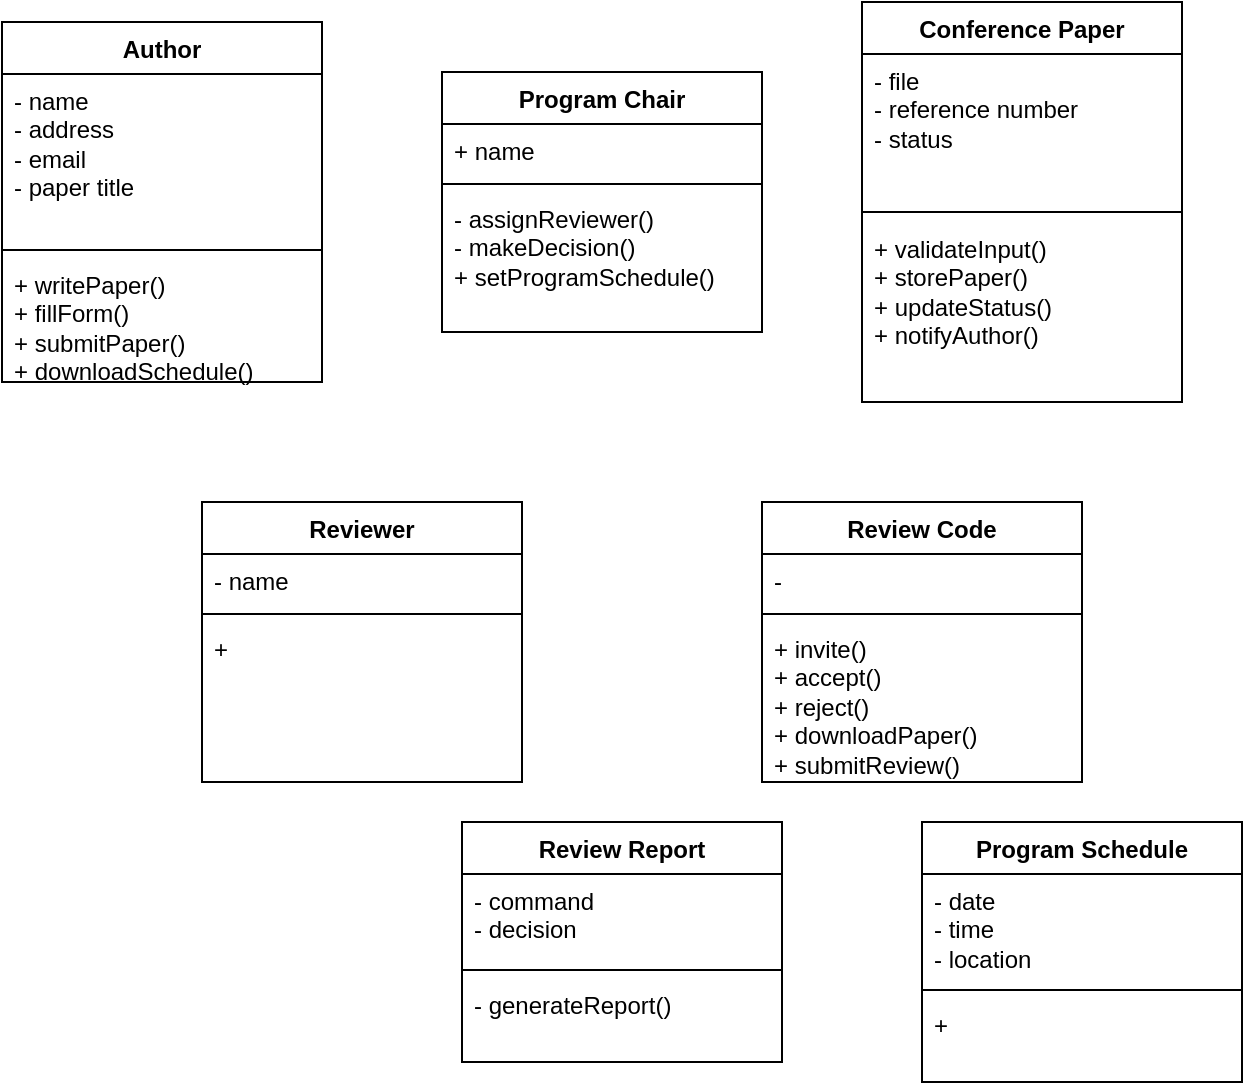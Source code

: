 <mxfile version="24.8.2">
  <diagram name="Page-1" id="eSx-QkeiwQRwHNvZ2RWU">
    <mxGraphModel dx="1050" dy="522" grid="1" gridSize="10" guides="1" tooltips="1" connect="1" arrows="1" fold="1" page="1" pageScale="1" pageWidth="850" pageHeight="1100" math="0" shadow="0">
      <root>
        <mxCell id="0" />
        <mxCell id="1" parent="0" />
        <mxCell id="tui6F7jNBKR_N0LMmF0U-1" value="Author" style="swimlane;fontStyle=1;align=center;verticalAlign=top;childLayout=stackLayout;horizontal=1;startSize=26;horizontalStack=0;resizeParent=1;resizeParentMax=0;resizeLast=0;collapsible=1;marginBottom=0;whiteSpace=wrap;html=1;" vertex="1" parent="1">
          <mxGeometry x="80" y="80" width="160" height="180" as="geometry" />
        </mxCell>
        <mxCell id="tui6F7jNBKR_N0LMmF0U-2" value="&lt;div&gt;- name&lt;/div&gt;- address&lt;div&gt;- email&lt;/div&gt;&lt;div&gt;- paper title&lt;/div&gt;" style="text;strokeColor=none;fillColor=none;align=left;verticalAlign=top;spacingLeft=4;spacingRight=4;overflow=hidden;rotatable=0;points=[[0,0.5],[1,0.5]];portConstraint=eastwest;whiteSpace=wrap;html=1;" vertex="1" parent="tui6F7jNBKR_N0LMmF0U-1">
          <mxGeometry y="26" width="160" height="84" as="geometry" />
        </mxCell>
        <mxCell id="tui6F7jNBKR_N0LMmF0U-3" value="" style="line;strokeWidth=1;fillColor=none;align=left;verticalAlign=middle;spacingTop=-1;spacingLeft=3;spacingRight=3;rotatable=0;labelPosition=right;points=[];portConstraint=eastwest;strokeColor=inherit;" vertex="1" parent="tui6F7jNBKR_N0LMmF0U-1">
          <mxGeometry y="110" width="160" height="8" as="geometry" />
        </mxCell>
        <mxCell id="tui6F7jNBKR_N0LMmF0U-4" value="+ writePaper()&lt;div&gt;+ fillForm()&lt;/div&gt;&lt;div&gt;+ submitPaper()&lt;/div&gt;&lt;div&gt;+ downloadSchedule()&lt;/div&gt;" style="text;strokeColor=none;fillColor=none;align=left;verticalAlign=top;spacingLeft=4;spacingRight=4;overflow=hidden;rotatable=0;points=[[0,0.5],[1,0.5]];portConstraint=eastwest;whiteSpace=wrap;html=1;" vertex="1" parent="tui6F7jNBKR_N0LMmF0U-1">
          <mxGeometry y="118" width="160" height="62" as="geometry" />
        </mxCell>
        <mxCell id="tui6F7jNBKR_N0LMmF0U-5" value="Conference Paper" style="swimlane;fontStyle=1;align=center;verticalAlign=top;childLayout=stackLayout;horizontal=1;startSize=26;horizontalStack=0;resizeParent=1;resizeParentMax=0;resizeLast=0;collapsible=1;marginBottom=0;whiteSpace=wrap;html=1;" vertex="1" parent="1">
          <mxGeometry x="510" y="70" width="160" height="200" as="geometry" />
        </mxCell>
        <mxCell id="tui6F7jNBKR_N0LMmF0U-6" value="- file&lt;div&gt;- reference number&lt;br&gt;&lt;div&gt;- status&lt;/div&gt;&lt;/div&gt;" style="text;strokeColor=none;fillColor=none;align=left;verticalAlign=top;spacingLeft=4;spacingRight=4;overflow=hidden;rotatable=0;points=[[0,0.5],[1,0.5]];portConstraint=eastwest;whiteSpace=wrap;html=1;" vertex="1" parent="tui6F7jNBKR_N0LMmF0U-5">
          <mxGeometry y="26" width="160" height="74" as="geometry" />
        </mxCell>
        <mxCell id="tui6F7jNBKR_N0LMmF0U-7" value="" style="line;strokeWidth=1;fillColor=none;align=left;verticalAlign=middle;spacingTop=-1;spacingLeft=3;spacingRight=3;rotatable=0;labelPosition=right;points=[];portConstraint=eastwest;strokeColor=inherit;" vertex="1" parent="tui6F7jNBKR_N0LMmF0U-5">
          <mxGeometry y="100" width="160" height="10" as="geometry" />
        </mxCell>
        <mxCell id="tui6F7jNBKR_N0LMmF0U-8" value="+ validateInput()&lt;div&gt;+ storePaper()&lt;/div&gt;&lt;div&gt;+ updateStatus()&lt;/div&gt;&lt;div&gt;+ notifyAuthor()&lt;/div&gt;" style="text;strokeColor=none;fillColor=none;align=left;verticalAlign=top;spacingLeft=4;spacingRight=4;overflow=hidden;rotatable=0;points=[[0,0.5],[1,0.5]];portConstraint=eastwest;whiteSpace=wrap;html=1;" vertex="1" parent="tui6F7jNBKR_N0LMmF0U-5">
          <mxGeometry y="110" width="160" height="90" as="geometry" />
        </mxCell>
        <mxCell id="tui6F7jNBKR_N0LMmF0U-9" value="Program Chair" style="swimlane;fontStyle=1;align=center;verticalAlign=top;childLayout=stackLayout;horizontal=1;startSize=26;horizontalStack=0;resizeParent=1;resizeParentMax=0;resizeLast=0;collapsible=1;marginBottom=0;whiteSpace=wrap;html=1;" vertex="1" parent="1">
          <mxGeometry x="300" y="105" width="160" height="130" as="geometry" />
        </mxCell>
        <mxCell id="tui6F7jNBKR_N0LMmF0U-10" value="+ name" style="text;strokeColor=none;fillColor=none;align=left;verticalAlign=top;spacingLeft=4;spacingRight=4;overflow=hidden;rotatable=0;points=[[0,0.5],[1,0.5]];portConstraint=eastwest;whiteSpace=wrap;html=1;" vertex="1" parent="tui6F7jNBKR_N0LMmF0U-9">
          <mxGeometry y="26" width="160" height="26" as="geometry" />
        </mxCell>
        <mxCell id="tui6F7jNBKR_N0LMmF0U-11" value="" style="line;strokeWidth=1;fillColor=none;align=left;verticalAlign=middle;spacingTop=-1;spacingLeft=3;spacingRight=3;rotatable=0;labelPosition=right;points=[];portConstraint=eastwest;strokeColor=inherit;" vertex="1" parent="tui6F7jNBKR_N0LMmF0U-9">
          <mxGeometry y="52" width="160" height="8" as="geometry" />
        </mxCell>
        <mxCell id="tui6F7jNBKR_N0LMmF0U-12" value="- assignReviewer()&lt;div&gt;- makeDecision()&lt;/div&gt;&lt;div&gt;+ setProgramSchedule()&lt;/div&gt;" style="text;strokeColor=none;fillColor=none;align=left;verticalAlign=top;spacingLeft=4;spacingRight=4;overflow=hidden;rotatable=0;points=[[0,0.5],[1,0.5]];portConstraint=eastwest;whiteSpace=wrap;html=1;" vertex="1" parent="tui6F7jNBKR_N0LMmF0U-9">
          <mxGeometry y="60" width="160" height="70" as="geometry" />
        </mxCell>
        <mxCell id="tui6F7jNBKR_N0LMmF0U-13" value="Reviewer" style="swimlane;fontStyle=1;align=center;verticalAlign=top;childLayout=stackLayout;horizontal=1;startSize=26;horizontalStack=0;resizeParent=1;resizeParentMax=0;resizeLast=0;collapsible=1;marginBottom=0;whiteSpace=wrap;html=1;" vertex="1" parent="1">
          <mxGeometry x="180" y="320" width="160" height="140" as="geometry" />
        </mxCell>
        <mxCell id="tui6F7jNBKR_N0LMmF0U-14" value="- name" style="text;strokeColor=none;fillColor=none;align=left;verticalAlign=top;spacingLeft=4;spacingRight=4;overflow=hidden;rotatable=0;points=[[0,0.5],[1,0.5]];portConstraint=eastwest;whiteSpace=wrap;html=1;" vertex="1" parent="tui6F7jNBKR_N0LMmF0U-13">
          <mxGeometry y="26" width="160" height="26" as="geometry" />
        </mxCell>
        <mxCell id="tui6F7jNBKR_N0LMmF0U-15" value="" style="line;strokeWidth=1;fillColor=none;align=left;verticalAlign=middle;spacingTop=-1;spacingLeft=3;spacingRight=3;rotatable=0;labelPosition=right;points=[];portConstraint=eastwest;strokeColor=inherit;" vertex="1" parent="tui6F7jNBKR_N0LMmF0U-13">
          <mxGeometry y="52" width="160" height="8" as="geometry" />
        </mxCell>
        <mxCell id="tui6F7jNBKR_N0LMmF0U-16" value="+" style="text;strokeColor=none;fillColor=none;align=left;verticalAlign=top;spacingLeft=4;spacingRight=4;overflow=hidden;rotatable=0;points=[[0,0.5],[1,0.5]];portConstraint=eastwest;whiteSpace=wrap;html=1;" vertex="1" parent="tui6F7jNBKR_N0LMmF0U-13">
          <mxGeometry y="60" width="160" height="80" as="geometry" />
        </mxCell>
        <mxCell id="tui6F7jNBKR_N0LMmF0U-17" value="Review Code" style="swimlane;fontStyle=1;align=center;verticalAlign=top;childLayout=stackLayout;horizontal=1;startSize=26;horizontalStack=0;resizeParent=1;resizeParentMax=0;resizeLast=0;collapsible=1;marginBottom=0;whiteSpace=wrap;html=1;" vertex="1" parent="1">
          <mxGeometry x="460" y="320" width="160" height="140" as="geometry" />
        </mxCell>
        <mxCell id="tui6F7jNBKR_N0LMmF0U-18" value="-" style="text;strokeColor=none;fillColor=none;align=left;verticalAlign=top;spacingLeft=4;spacingRight=4;overflow=hidden;rotatable=0;points=[[0,0.5],[1,0.5]];portConstraint=eastwest;whiteSpace=wrap;html=1;" vertex="1" parent="tui6F7jNBKR_N0LMmF0U-17">
          <mxGeometry y="26" width="160" height="26" as="geometry" />
        </mxCell>
        <mxCell id="tui6F7jNBKR_N0LMmF0U-19" value="" style="line;strokeWidth=1;fillColor=none;align=left;verticalAlign=middle;spacingTop=-1;spacingLeft=3;spacingRight=3;rotatable=0;labelPosition=right;points=[];portConstraint=eastwest;strokeColor=inherit;" vertex="1" parent="tui6F7jNBKR_N0LMmF0U-17">
          <mxGeometry y="52" width="160" height="8" as="geometry" />
        </mxCell>
        <mxCell id="tui6F7jNBKR_N0LMmF0U-20" value="+ invite()&lt;div&gt;+ accept()&lt;/div&gt;&lt;div&gt;+ reject()&lt;/div&gt;&lt;div&gt;+ downloadPaper()&lt;/div&gt;&lt;div&gt;+ submitReview()&lt;/div&gt;" style="text;strokeColor=none;fillColor=none;align=left;verticalAlign=top;spacingLeft=4;spacingRight=4;overflow=hidden;rotatable=0;points=[[0,0.5],[1,0.5]];portConstraint=eastwest;whiteSpace=wrap;html=1;" vertex="1" parent="tui6F7jNBKR_N0LMmF0U-17">
          <mxGeometry y="60" width="160" height="80" as="geometry" />
        </mxCell>
        <mxCell id="tui6F7jNBKR_N0LMmF0U-21" value="Review Report" style="swimlane;fontStyle=1;align=center;verticalAlign=top;childLayout=stackLayout;horizontal=1;startSize=26;horizontalStack=0;resizeParent=1;resizeParentMax=0;resizeLast=0;collapsible=1;marginBottom=0;whiteSpace=wrap;html=1;" vertex="1" parent="1">
          <mxGeometry x="310" y="480" width="160" height="120" as="geometry" />
        </mxCell>
        <mxCell id="tui6F7jNBKR_N0LMmF0U-22" value="- command&lt;div&gt;- decision&lt;/div&gt;" style="text;strokeColor=none;fillColor=none;align=left;verticalAlign=top;spacingLeft=4;spacingRight=4;overflow=hidden;rotatable=0;points=[[0,0.5],[1,0.5]];portConstraint=eastwest;whiteSpace=wrap;html=1;" vertex="1" parent="tui6F7jNBKR_N0LMmF0U-21">
          <mxGeometry y="26" width="160" height="44" as="geometry" />
        </mxCell>
        <mxCell id="tui6F7jNBKR_N0LMmF0U-23" value="" style="line;strokeWidth=1;fillColor=none;align=left;verticalAlign=middle;spacingTop=-1;spacingLeft=3;spacingRight=3;rotatable=0;labelPosition=right;points=[];portConstraint=eastwest;strokeColor=inherit;" vertex="1" parent="tui6F7jNBKR_N0LMmF0U-21">
          <mxGeometry y="70" width="160" height="8" as="geometry" />
        </mxCell>
        <mxCell id="tui6F7jNBKR_N0LMmF0U-24" value="- generateReport()&lt;div&gt;&lt;br&gt;&lt;/div&gt;" style="text;strokeColor=none;fillColor=none;align=left;verticalAlign=top;spacingLeft=4;spacingRight=4;overflow=hidden;rotatable=0;points=[[0,0.5],[1,0.5]];portConstraint=eastwest;whiteSpace=wrap;html=1;" vertex="1" parent="tui6F7jNBKR_N0LMmF0U-21">
          <mxGeometry y="78" width="160" height="42" as="geometry" />
        </mxCell>
        <mxCell id="tui6F7jNBKR_N0LMmF0U-25" value="Program Schedule" style="swimlane;fontStyle=1;align=center;verticalAlign=top;childLayout=stackLayout;horizontal=1;startSize=26;horizontalStack=0;resizeParent=1;resizeParentMax=0;resizeLast=0;collapsible=1;marginBottom=0;whiteSpace=wrap;html=1;" vertex="1" parent="1">
          <mxGeometry x="540" y="480" width="160" height="130" as="geometry" />
        </mxCell>
        <mxCell id="tui6F7jNBKR_N0LMmF0U-26" value="- date&lt;div&gt;- time&lt;/div&gt;&lt;div&gt;- location&lt;/div&gt;" style="text;strokeColor=none;fillColor=none;align=left;verticalAlign=top;spacingLeft=4;spacingRight=4;overflow=hidden;rotatable=0;points=[[0,0.5],[1,0.5]];portConstraint=eastwest;whiteSpace=wrap;html=1;" vertex="1" parent="tui6F7jNBKR_N0LMmF0U-25">
          <mxGeometry y="26" width="160" height="54" as="geometry" />
        </mxCell>
        <mxCell id="tui6F7jNBKR_N0LMmF0U-27" value="" style="line;strokeWidth=1;fillColor=none;align=left;verticalAlign=middle;spacingTop=-1;spacingLeft=3;spacingRight=3;rotatable=0;labelPosition=right;points=[];portConstraint=eastwest;strokeColor=inherit;" vertex="1" parent="tui6F7jNBKR_N0LMmF0U-25">
          <mxGeometry y="80" width="160" height="8" as="geometry" />
        </mxCell>
        <mxCell id="tui6F7jNBKR_N0LMmF0U-28" value="&lt;div&gt;+&lt;/div&gt;" style="text;strokeColor=none;fillColor=none;align=left;verticalAlign=top;spacingLeft=4;spacingRight=4;overflow=hidden;rotatable=0;points=[[0,0.5],[1,0.5]];portConstraint=eastwest;whiteSpace=wrap;html=1;" vertex="1" parent="tui6F7jNBKR_N0LMmF0U-25">
          <mxGeometry y="88" width="160" height="42" as="geometry" />
        </mxCell>
      </root>
    </mxGraphModel>
  </diagram>
</mxfile>
